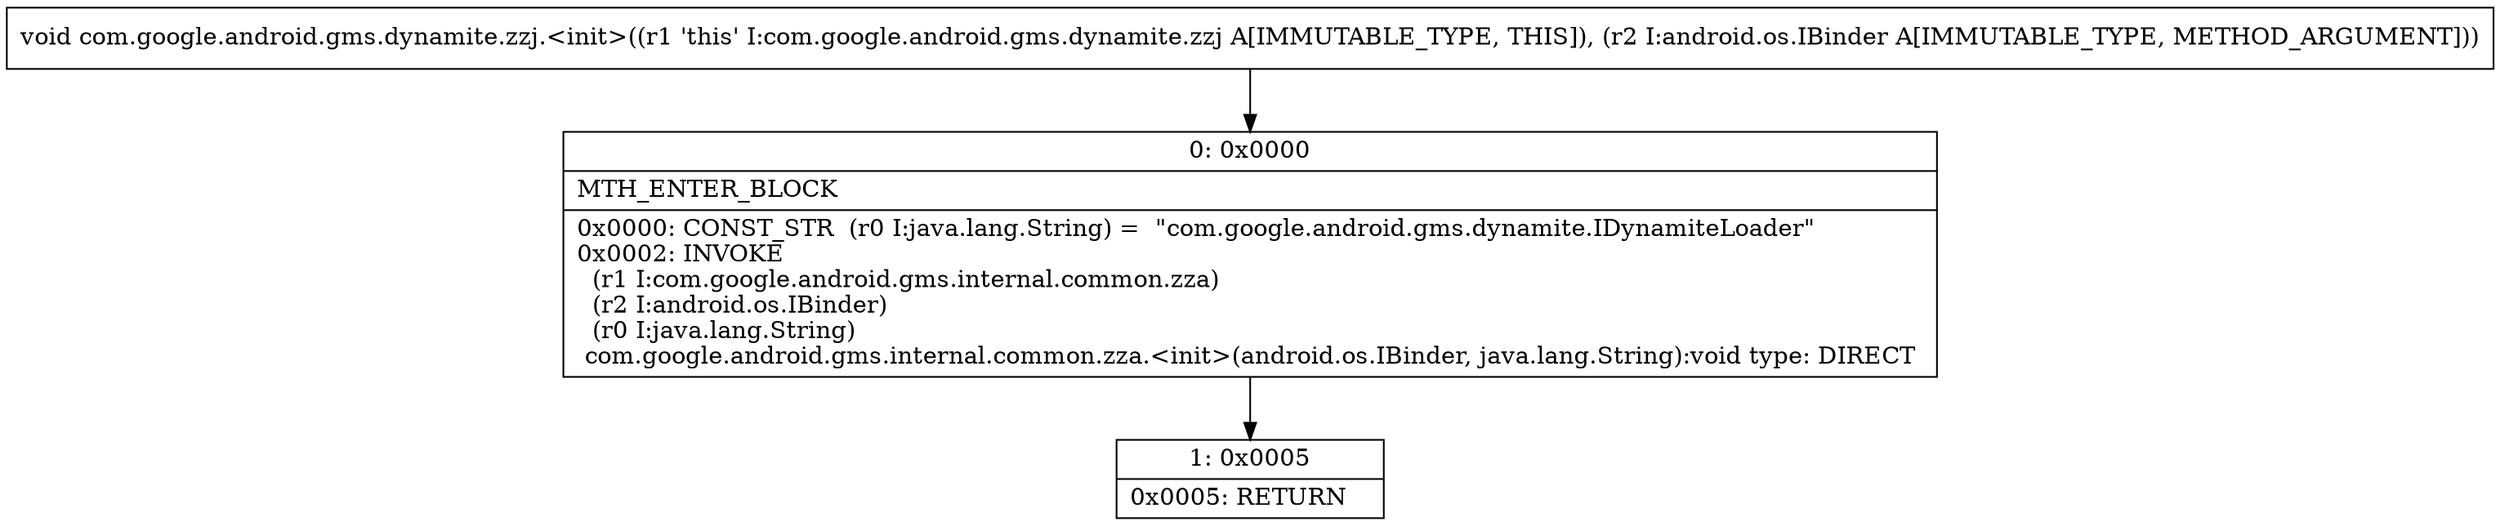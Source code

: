 digraph "CFG forcom.google.android.gms.dynamite.zzj.\<init\>(Landroid\/os\/IBinder;)V" {
Node_0 [shape=record,label="{0\:\ 0x0000|MTH_ENTER_BLOCK\l|0x0000: CONST_STR  (r0 I:java.lang.String) =  \"com.google.android.gms.dynamite.IDynamiteLoader\" \l0x0002: INVOKE  \l  (r1 I:com.google.android.gms.internal.common.zza)\l  (r2 I:android.os.IBinder)\l  (r0 I:java.lang.String)\l com.google.android.gms.internal.common.zza.\<init\>(android.os.IBinder, java.lang.String):void type: DIRECT \l}"];
Node_1 [shape=record,label="{1\:\ 0x0005|0x0005: RETURN   \l}"];
MethodNode[shape=record,label="{void com.google.android.gms.dynamite.zzj.\<init\>((r1 'this' I:com.google.android.gms.dynamite.zzj A[IMMUTABLE_TYPE, THIS]), (r2 I:android.os.IBinder A[IMMUTABLE_TYPE, METHOD_ARGUMENT])) }"];
MethodNode -> Node_0;
Node_0 -> Node_1;
}

